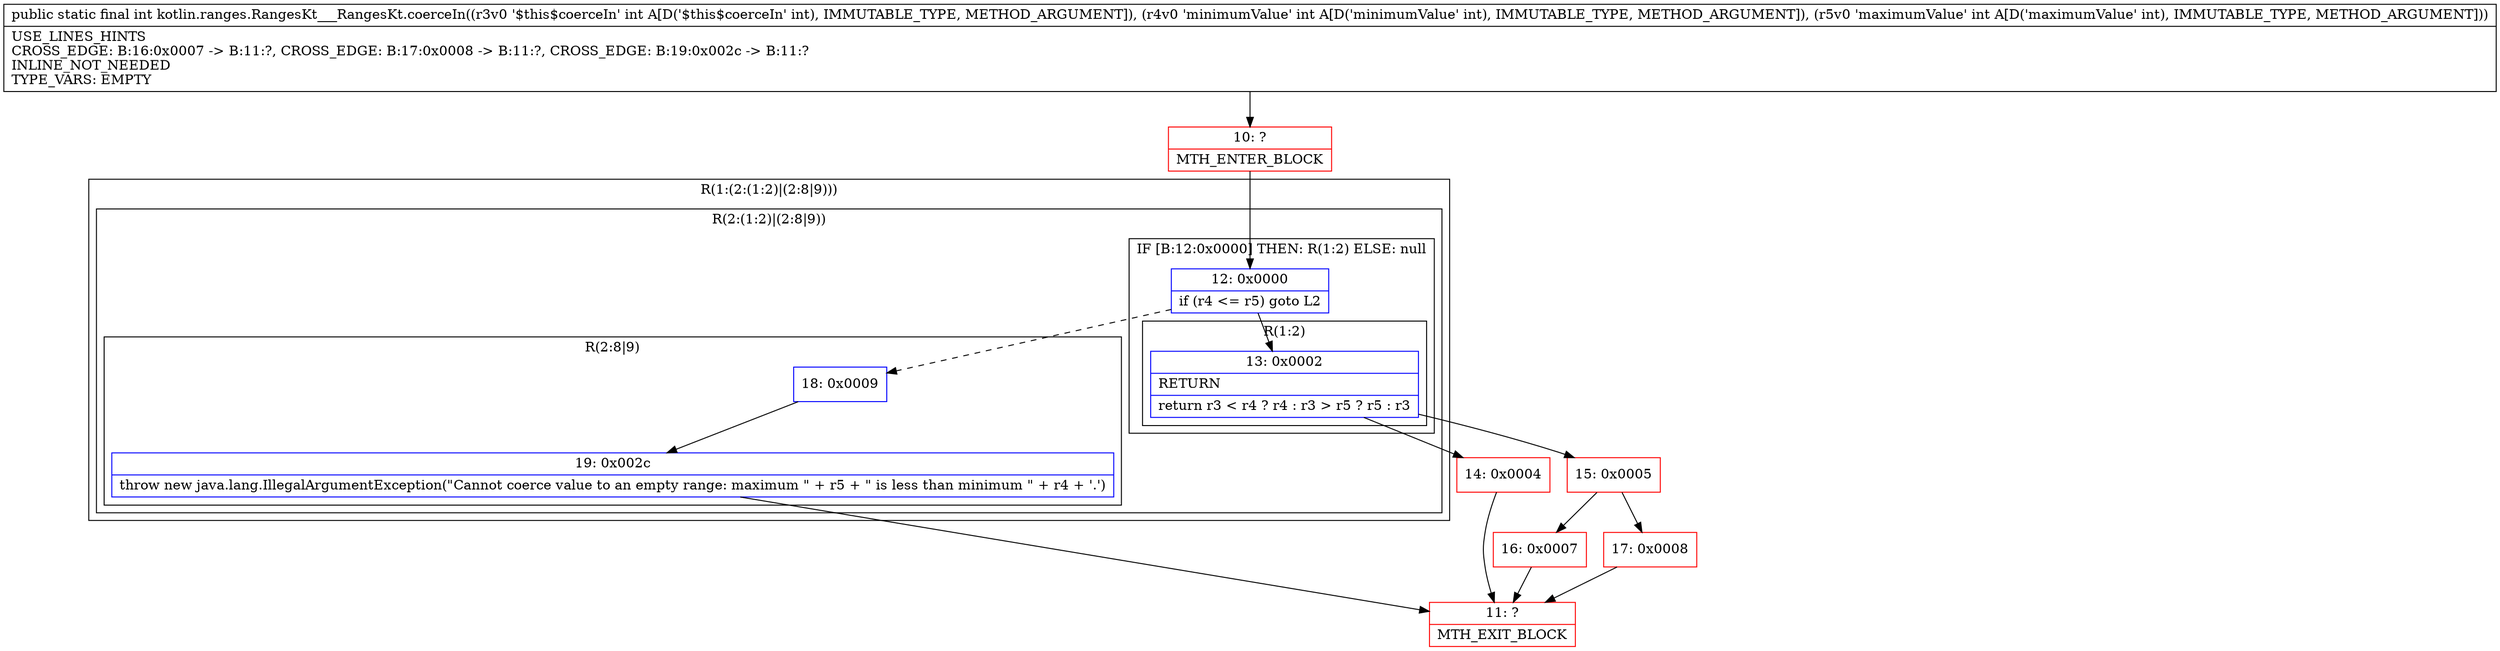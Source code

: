 digraph "CFG forkotlin.ranges.RangesKt___RangesKt.coerceIn(III)I" {
subgraph cluster_Region_1289997786 {
label = "R(1:(2:(1:2)|(2:8|9)))";
node [shape=record,color=blue];
subgraph cluster_Region_46236469 {
label = "R(2:(1:2)|(2:8|9))";
node [shape=record,color=blue];
subgraph cluster_IfRegion_35080011 {
label = "IF [B:12:0x0000] THEN: R(1:2) ELSE: null";
node [shape=record,color=blue];
Node_12 [shape=record,label="{12\:\ 0x0000|if (r4 \<= r5) goto L2\l}"];
subgraph cluster_Region_1412233017 {
label = "R(1:2)";
node [shape=record,color=blue];
Node_13 [shape=record,label="{13\:\ 0x0002|RETURN\l|return r3 \< r4 ? r4 : r3 \> r5 ? r5 : r3\l}"];
}
}
subgraph cluster_Region_108227963 {
label = "R(2:8|9)";
node [shape=record,color=blue];
Node_18 [shape=record,label="{18\:\ 0x0009}"];
Node_19 [shape=record,label="{19\:\ 0x002c|throw new java.lang.IllegalArgumentException(\"Cannot coerce value to an empty range: maximum \" + r5 + \" is less than minimum \" + r4 + '.')\l}"];
}
}
}
Node_10 [shape=record,color=red,label="{10\:\ ?|MTH_ENTER_BLOCK\l}"];
Node_14 [shape=record,color=red,label="{14\:\ 0x0004}"];
Node_11 [shape=record,color=red,label="{11\:\ ?|MTH_EXIT_BLOCK\l}"];
Node_15 [shape=record,color=red,label="{15\:\ 0x0005}"];
Node_16 [shape=record,color=red,label="{16\:\ 0x0007}"];
Node_17 [shape=record,color=red,label="{17\:\ 0x0008}"];
MethodNode[shape=record,label="{public static final int kotlin.ranges.RangesKt___RangesKt.coerceIn((r3v0 '$this$coerceIn' int A[D('$this$coerceIn' int), IMMUTABLE_TYPE, METHOD_ARGUMENT]), (r4v0 'minimumValue' int A[D('minimumValue' int), IMMUTABLE_TYPE, METHOD_ARGUMENT]), (r5v0 'maximumValue' int A[D('maximumValue' int), IMMUTABLE_TYPE, METHOD_ARGUMENT]))  | USE_LINES_HINTS\lCROSS_EDGE: B:16:0x0007 \-\> B:11:?, CROSS_EDGE: B:17:0x0008 \-\> B:11:?, CROSS_EDGE: B:19:0x002c \-\> B:11:?\lINLINE_NOT_NEEDED\lTYPE_VARS: EMPTY\l}"];
MethodNode -> Node_10;Node_12 -> Node_13;
Node_12 -> Node_18[style=dashed];
Node_13 -> Node_14;
Node_13 -> Node_15;
Node_18 -> Node_19;
Node_19 -> Node_11;
Node_10 -> Node_12;
Node_14 -> Node_11;
Node_15 -> Node_16;
Node_15 -> Node_17;
Node_16 -> Node_11;
Node_17 -> Node_11;
}

